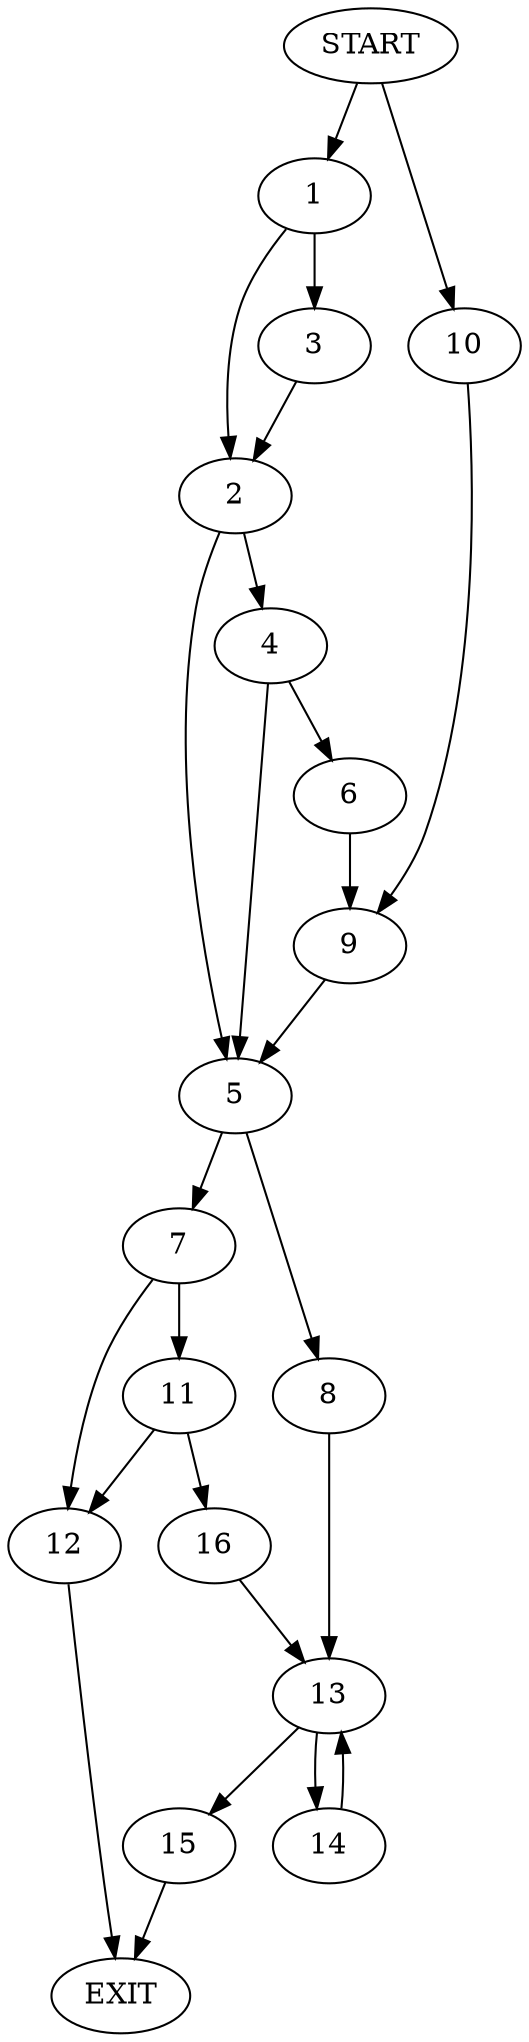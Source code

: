 digraph {
0 [label="START"];
1;
2;
3;
4;
5;
6;
7;
8;
9;
10;
11;
12;
13;
14;
15;
16;
17 [label="EXIT"];
0 -> 1;
1 -> 2;
1 -> 3;
2 -> 4;
2 -> 5;
3 -> 2;
4 -> 6;
4 -> 5;
5 -> 7;
5 -> 8;
6 -> 9;
9 -> 5;
0 -> 10;
10 -> 9;
7 -> 11;
7 -> 12;
8 -> 13;
13 -> 14;
13 -> 15;
11 -> 12;
11 -> 16;
12 -> 17;
16 -> 13;
14 -> 13;
15 -> 17;
}
